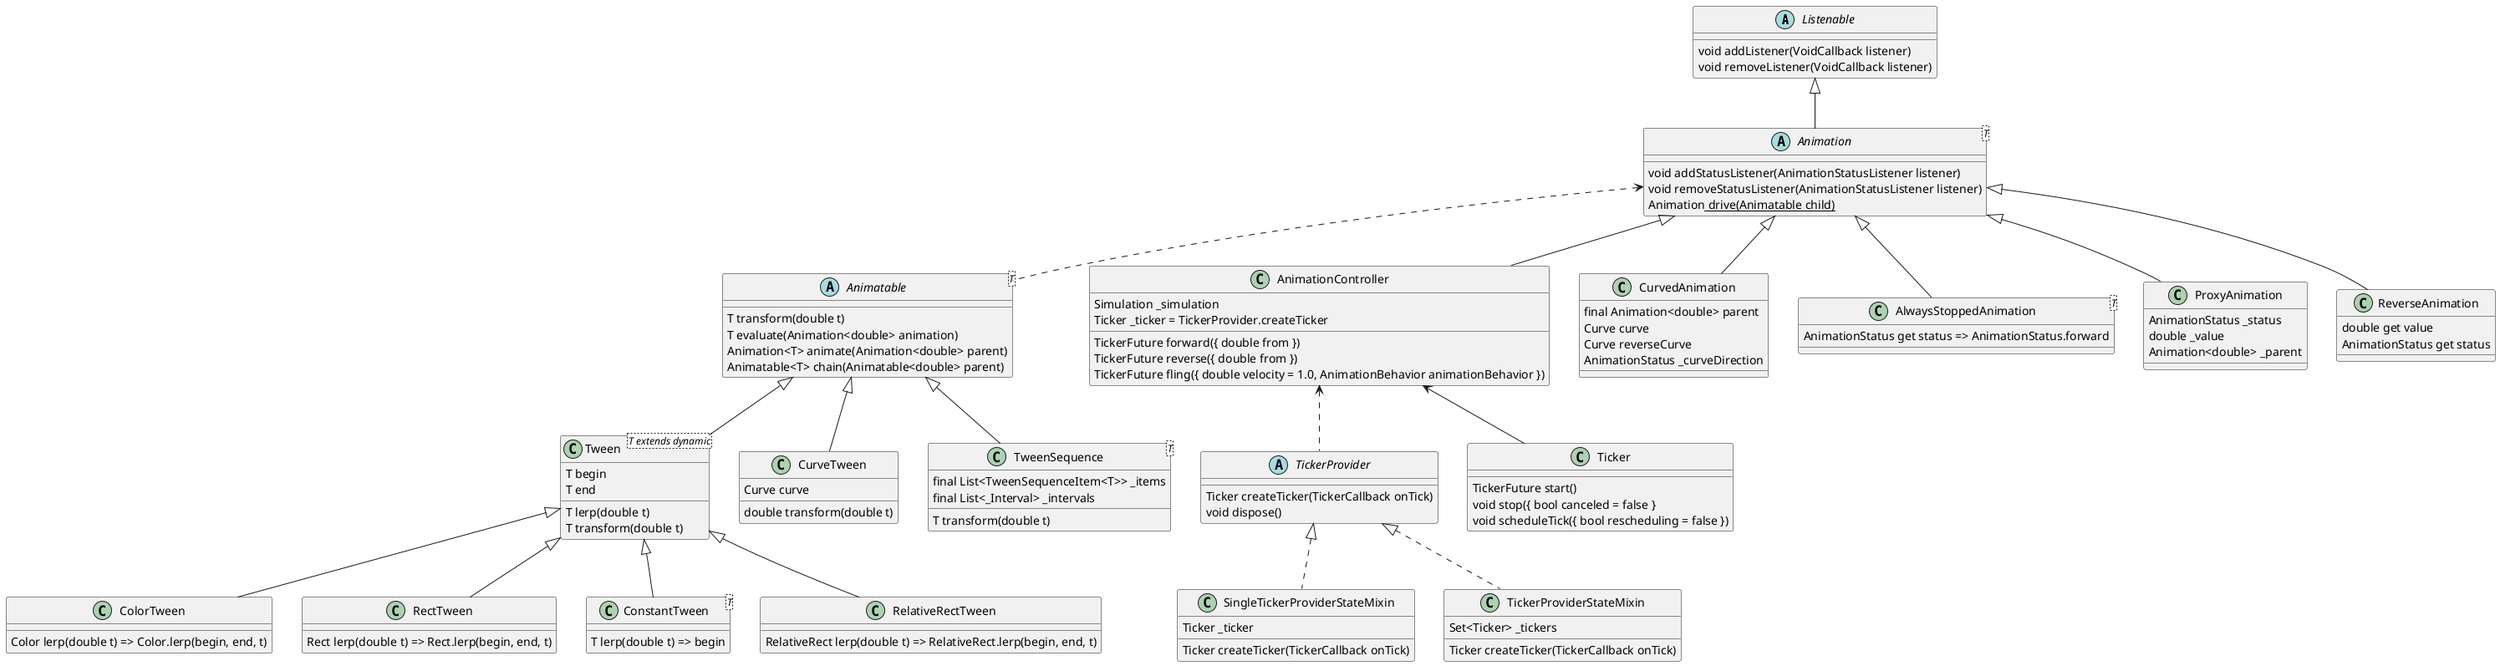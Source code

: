 @startuml

abstract class Listenable{
   void addListener(VoidCallback listener)
   void removeListener(VoidCallback listener)
}
'note left of Listenable{
'  定义：维护一个listener列表的对象
'  侦听器通常用于通知客户端该对象已经更新
'  该接口有两种变体：
'    ValueListenable：一个带有_current value_的增强Listenable接口
'    Animation：增加添加方向概念（正向或反向）的增强[ValueListenable]接口
'  以下子类与这些接口有关
'      ChangeNotifier
'      ValueNotifier
'}

abstract class Animation<T>{
   void addStatusListener(AnimationStatusListener listener)
   void removeStatusListener(AnimationStatusListener listener)
   Animation<U> drive<U>(Animatable<U> child)
}

'note right of Animation{
'  值为“T”的动画
'  动画由一个值（类型为“T`”）和一个状态组成.该status表示动画是否在概念上从开始到结束或从结束回到开头运行,虽然实际动画的值可能不会单调变化
'     （例如，如果动画使用反弹曲线)
'  动画还允许其他对象监听其或他们的状态或值的变化,这些回调在“动画”pipeline阶段被调用，就在重建小部件之前
'  要创建可以向前和向后运行的新动画，请考虑使用[AnimationController]
'  add/removeStatusListener  添加或移除void Function(AnimationStatus status)的监听
'  drive  将[Tween]（或[CurveTween]）链接到此[动画]，调用Animatable的animate方法
'     此方法仅对`Animation <double>`实例有效（即当'T`为`double`时），这意味着，例如，可以在[AnimationController]对象上调用它，
'       以及[CurvedAnimation] s，[ProxyAnimation] s，[ReverseAnimation] s，[TrainHoppingAnimation] s
'     和Animatable.animate一样的效果
'}

abstract class Animatable<T> {
  T transform(double t)
  T evaluate(Animation<double> animation)
  Animation<T> animate(Animation<double> parent)
  Animatable<T> chain(Animatable<double> parent)
}
'note right of Animatable{
'  定义： 给定[Animation <double>]作为输入可以生成类型为“T”的值的对象
'  通常，输入动画的值名义上在0.0到1.0范围内。但是，原则上可以提供任何价值
'  [Animatable]的主要子类是[Tween]
'  transform 返回“t”点处对象的值,`t`的值名义上是0.0到1.0范围内的一个分数，但实际上它可能超出这个范围
'  evaluate 给定[Animation]的此对象的当前值,该函数通过推迟到[transform]来实现。想要提供自定义行为的子类应覆盖[transform]，而不是[evaluate]
'  animate 返回由给定动画驱动的新[Animation]，但接受由此对象确定的值.本质上，这会返回一个[Animation]，它会自动将[evaluate]方法应用于父级的值
'  chain 返回一个新的[Animatable]，其值通过首先评估给定父级然后评估此对象来确定
'     这允许在获取[Animation]之前链接[Tween]s
'}

class AnimationController {
  Simulation _simulation
  Ticker _ticker = TickerProvider.createTicker
  TickerFuture forward({ double from })
  TickerFuture reverse({ double from })
  TickerFuture fling({ double velocity = 1.0, AnimationBehavior animationBehavior })
}
'note right of AnimationController{
'  定义：动画控制器
'  此类允许您执行诸如此类的任务：
'    1播放动画[forward]或[reverse]或[stop]动画
'    2将动画设置为特定的[value]
'    3定义动画的[upperBound]和[lowerBound]值
'    4使用物理模拟创建[fling]动画效果
'  默认情况下，[AnimationController]在给定的持续时间内线性生成从0.0到1.0范围值,动画控制器在运行应用程序的设备准备好显示新的frame时生成新的值，
'    （通常，此速率约为每秒60个值）
'
'  Ticker providers
'    widget测试框架[WidgetTester]对象可用作ticker代码提供者在测试环境中
'    [AnimationController]需要一个[TickerProvider]，它是使用的构造函数配置的的`vsync`参数
'    [TickerProvider]interface描述了[Ticker]对象的工厂
'    一个[Ticker]是一个知道如何用[SchedulerBinding]注册自己的对象并每帧触发一次回调
'  life cycle
'    AnimationController在state的中initState中初始化，在dispose中销毁
'
'  在[AnimationController]中使用[Future]
'    启动动画的方法返回一个[TickerFuture]对象在动画成功完成时完成，并且永远不会抛出错误，如果动画被取消，future永远不会完成。
'    这个对象还有一个[TickerFuture.orCancel]属性，它返回一个[Future]在动画成功完成时完成，并以动画中止时出错completeError
'    监听取消代码：
'    Future<void> fadeOutAndUpdateState() async {
'    ///   try {
'    ///     await fadeAnimationController.forward().orCancel;
'    ///   } on TickerCanceled {
'    ///     // the animation got canceled, probably because we were disposed
'    ///   }
'
'    //AnimationBehavior
'   配置动画禁用时[AnimationController]的行为方式
'   当[AccessibilityFeatures.disableAnimations]为true时，设备会询问flutter以尽可能减少或禁用动画。为了纪念这一点，
'      我们减少了动画的持续时间和相应的帧数。这个枚举用于允许某些[AnimationController]选择退出此行为。
'      例如，例如，控制物理模拟的[AnimationController]对于可滚动列表将具有[AnimationBehavior.preserve]，所以那时候
'      用户尝试滚动，它不会跳到结尾/开始太快。此时应用了动画
'   normal   当[AccessibilityFeatures.disableAnimations]为真时，[AnimationController]将减少其持续时间
'   preserve [AnimationController]将保留其行为。如果widget未考虑[AccessibilityFeatures.disableAnimations]标记，
'            则这是重复动画的默认设置，以防止它们在屏幕上快速闪烁，没有动画就闪烁了。

'
'}
abstract class TickerProvider{
  Ticker createTicker(TickerCallback onTick)
  void dispose()
}

'mixin     plantuml不支持mixin
class SingleTickerProviderStateMixin{
  Ticker _ticker
  Ticker createTicker(TickerCallback onTick)
}
'note right of SingleTickerProviderStateMixin{
'   提供单个[Ticker]，配置为仅在当前时间内树被启用时触发tick，由[TickerMode]定义
'  createTicker方法  _ticker = Ticker(onTick, debugLabel: 'created by $this')
'
'}

'mixin     plantuml不支持mixin
class TickerProviderStateMixin{
  Set<Ticker> _tickers
  Ticker createTicker(TickerCallback onTick)
}

class Ticker {
   TickerFuture start()
   void stop({ bool canceled = false }
   void scheduleTick({ bool rescheduling = false })
}

'note right of Ticker{
'  定义：每个动画帧调用一次回调
'  创建时，最初会禁用ticker。调用[start]启用ticker
'  通过将[muted]设置为true可以使[Ticker]静音,虽然沉默，时间仍然过去，仍然可以调用[start]和[stop]，但是没有回调
'  按照惯例，[start]和[stop]方法由ticker的消费者使用，并且[muted]属性由[TickerProvider]控制,并创建了ticker
'  ticker由[SchedulerBinding]驱动。看[SchedulerBinding.scheduleFrameCallback]
'
'  scheduleTick 安排下一帧的ticker ,只有在[shouldScheduleTick]为真时才应该调用他
'}

'note right of TickerProviderStateMixin{
'  定义： 提供多个[Ticker]对象，这些对象配置为仅在当前时间内树被启用时触发tick，由[TickerMode]定义
'  createTicker方法 创建一个_WidgetTicker(onTick, this, debugLabel: 'created by $this')，并将其添加入_tickers以及作为方法返回
'}

class Tween<T extends dynamic>{
  T begin
  T end
  T lerp(double t)
  T transform(double t)
}
'note left of Tween{
'  定义 开始值和结束值之间的线性插值
'  如果要在范围内插值，[Tween]非常有用
'  性能优化
'    Tween是可变的，具体来说，它们的[begin]和[end]值可以在运行时更改。使用[Animation.drive]创建的对象使用[Tween]，将立即兑现对
'    底层[Tween]的更改（尽管如此）侦听器只有在[动画]正在动画时才会被触发。这可以用来动态地改变动画而不必重新创建从[AnimationController]
'    到final [Tween]链中的所有对象，
'    但是，如果永远不会更改[Tween]的值，则可以进一步优化应用：对象可以存储在`static final`变量中，以便只要需要[Tween]，就会使用完全相同的实例
'    这比在State.build中创建相同的tween更好
'  有特殊考虑的类型
'    具有[lerp]静态方法的类通常具有相应的专用[Tween]子类调用该方法。例如，[ColorTween]使用[Color.lerp]实现[ColorTween.lerp]方法
'    这不会扩展到带有`+`，`-`和`*`运算符的任何类型。在特别是，[int]不满足这个精确的契约（`int * double`实际返回[num]，而不是[int]）
'    因此有两个特定的类，可用于插值整数
'      [IntTween]，它是线性插值的近似值（使用[double.round]）
'      [StepTween]，它使用[double.floor]来确保结果永远不会比使用`Tween <double>`时更大
'    [Size]上的相关运营商也不履行此合同[SizeTween]使用[Size.lerp]
'
'  lerp  返回此变量在给定动画时钟值处具有的值,此方法的默认实现使用`T`上的[+]，[ - ]和[*] 运算符。因此，在调用此方法时，[begin]和[end]属性必须为非null
'  transform 返回给定动画的当前值的插值  该功能通过推迟到[lerp]来实现。想要提供自定义行为的子类应该覆盖[lerp]，而不是[transform]（也不是[evaluate])
'}

class ColorTween{
 Color lerp(double t) => Color.lerp(begin, end, t)
}

'note right of ColorTween{
'  定义：两种颜色之间的插值
'  该类专门用于[Tween <Color>]的插值，实现方式[Color.lerp]
'}

class RectTween{
  Rect lerp(double t) => Rect.lerp(begin, end, t)
}
'note right of RectTween{
'  定义：两个矩形之间的插值
'    该类专门用于[Tween <Rect>]的插值，实现方式[Rect.lerp]
'}

class CurveTween{
  Curve curve
  double transform(double t)
}
'note bottom of ColorTween{
'  定义：通过给定曲线转换给定动画的值
'}
class ConstantTween<T>{
  T lerp(double t) => begin
}
'note right of ConstantTween{
'  定义：具有常量值的补间
'}

class RelativeRectTween{
    RelativeRect lerp(double t) => RelativeRect.lerp(begin, end, t)
}
'note right of RelativeRectTween{
'  定义：两个相对rects之间的插值
'  该类使用[RelativeRect.lerp]专门用于[Tween <RelativeRect>]的插值
'}
class CurvedAnimation{
  final Animation<double> parent
  Curve curve
  Curve reverseCurve
  AnimationStatus _curveDirection
}
'note right of CurvedAnimation{
'  定义：将曲线应用于另一个Animation的Animation
'  当您想要应用非线性[曲线]时到一个动画对象，[CurvedAnimation]非常有用，特别是当动画正在前进与后退时相比需要不同的曲线时
'  根据给定的曲线，[CurvedAnimation]的输出可能有比输入范围更广。例如，弹性曲线如[Curves.elasticIn]将显着超调或低于范围为0.0到1.0的默认值
'  如果要将[Curve]应用于[Tween]，请考虑使用[CurveTween]
'  /// final Animation<double> animation = CurvedAnimation(
'  ///   parent: controller,
'  ///   curve: Curves.easeIn,
'  ///   reverseCurve: Curves.easeOut,
'  /// );
'
'}
class AlwaysStoppedAnimation<T>{
   AnimationStatus get status => AnimationStatus.forward
}
'note right of AlwaysStoppedAnimation{
'  定义：始终以给定值停止的动画
'  [status]始终是[AnimationStatus.forward]
'  由于[AlwaysStoppedAnimation]的[value]和[status]永远不会更改，因此永远不会调用侦听器。因此，在多个地方重用[AlwaysStoppedAnimation]实例是安全的
'  如果在编译时已知使用的值[value]，则应将构造函数调用为`const`构造函数
'}

class ProxyAnimation{
  AnimationStatus _status
  double _value
  Animation<double> _parent
}
'
'note right of ProxyAnimation{
'  定义：作为另一个动画的代理的动画
'  代理动画很有用，因为父动画可以变异。例如，一个对象可以创建代理动画，将代理交给另一个object，然后更改代理接收的动画的值
'}

class ReverseAnimation{
   double get value
   AnimationStatus get status
}
'note right of ReverseAnimation{
'  定义： 与另一个动画相反的动画
'  如果父动画从0.0到1.0向前运行，则此动画从1.0到0.0反向运行
'  使用[ReverseAnimation]不同于简单地使用开始为1.0，结束为0.0的[Tween]，因为补间不会更改状态或动画的方向
'}

class TweenSequence<T>{
   final List<TweenSequenceItem<T>> _items
   final List<_Interval> _intervals
   T transform(double t)
}
'note left of TweenSequence{
'  定义：允许创建其值由[Tween]s的序列定义的[Animation]
'  每个[TweenSequenceItem]都有一个定义其动画的持续时间百分比的权重.每个tween定义动画在其权重指示的间隔期间的值
'}
Listenable <|-- Animation
Animation  <.. Animatable
Animation  <|--         AnimationController
Animation  <|--         CurvedAnimation
Animation  <|--         AlwaysStoppedAnimation
Animation  <|--         ProxyAnimation
Animation  <|--         ReverseAnimation

AnimationController <-- Ticker
AnimationController <.. TickerProvider
TickerProvider      <|.. SingleTickerProviderStateMixin
TickerProvider      <|.. TickerProviderStateMixin
Animatable          <|-- Tween
Animatable          <|-- CurveTween
Animatable          <|-- TweenSequence


Tween          <|-- ColorTween
Tween          <|-- RectTween
Tween          <|-- ConstantTween
Tween          <|-- RelativeRectTween

@enduml
